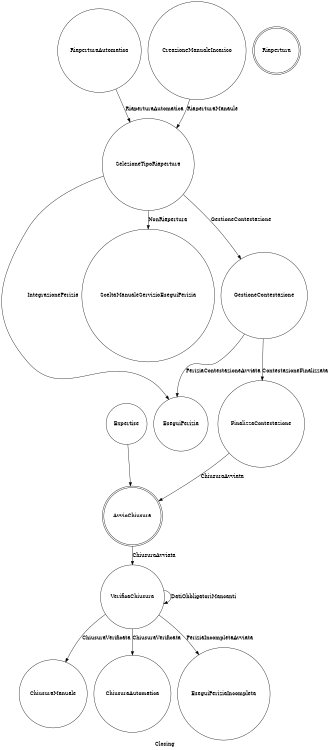 digraph finite_state_machine {
    rankdir=TB;
    size="8,5"
    label="Closing"
    node [shape = doublecircle]; AvvioChiusura Riapertura;
    node [shape = circle];




        Expertise                  -> AvvioChiusura
        AvvioChiusura              -> VerificaChiusura       [ label = "ChiusuraAvviata"]
        VerificaChiusura           -> ChiusuraManuale       [ label = "ChiusuraVerificata"]
        VerificaChiusura           -> ChiusuraAutomatica    [ label = "ChiusuraVerificata"]
        VerificaChiusura           -> VerificaChiusura       [ label = "DatiObbligatoriMancanti"]
        VerificaChiusura           -> EseguiPeriziaIncompleta       [ label = "PeriziaIncompletaAvviata"]
        
        RiaperturaAutomatica       -> SelezioneTipoRiapertura [ label = "RiaperturaAutomatica" ]
        CreazioneManualeIncarico   -> SelezioneTipoRiapertura [ label = "RiaperturaManaule" ]
        SelezioneTipoRiapertura    ->  EseguiPerizia          [ label = "IntegrazionePerizia"]
        SelezioneTipoRiapertura    ->  SceltaManualeServizioEseguiPerizia [ label = "NonRiapertura"]
        SelezioneTipoRiapertura    ->  GestioneContestazione [ label = "GestioneContestazione"]

        GestioneContestazione       -> EseguiPerizia          [ label = "PeriziaContestazioneAvviata"]
        GestioneContestazione       -> FinalizzaContestazione [ label = "ContestazioneFinalizzata"]
        FinalizzaContestazione      -> AvvioChiusura          [ label = "ChiusuraAvviata"]


}